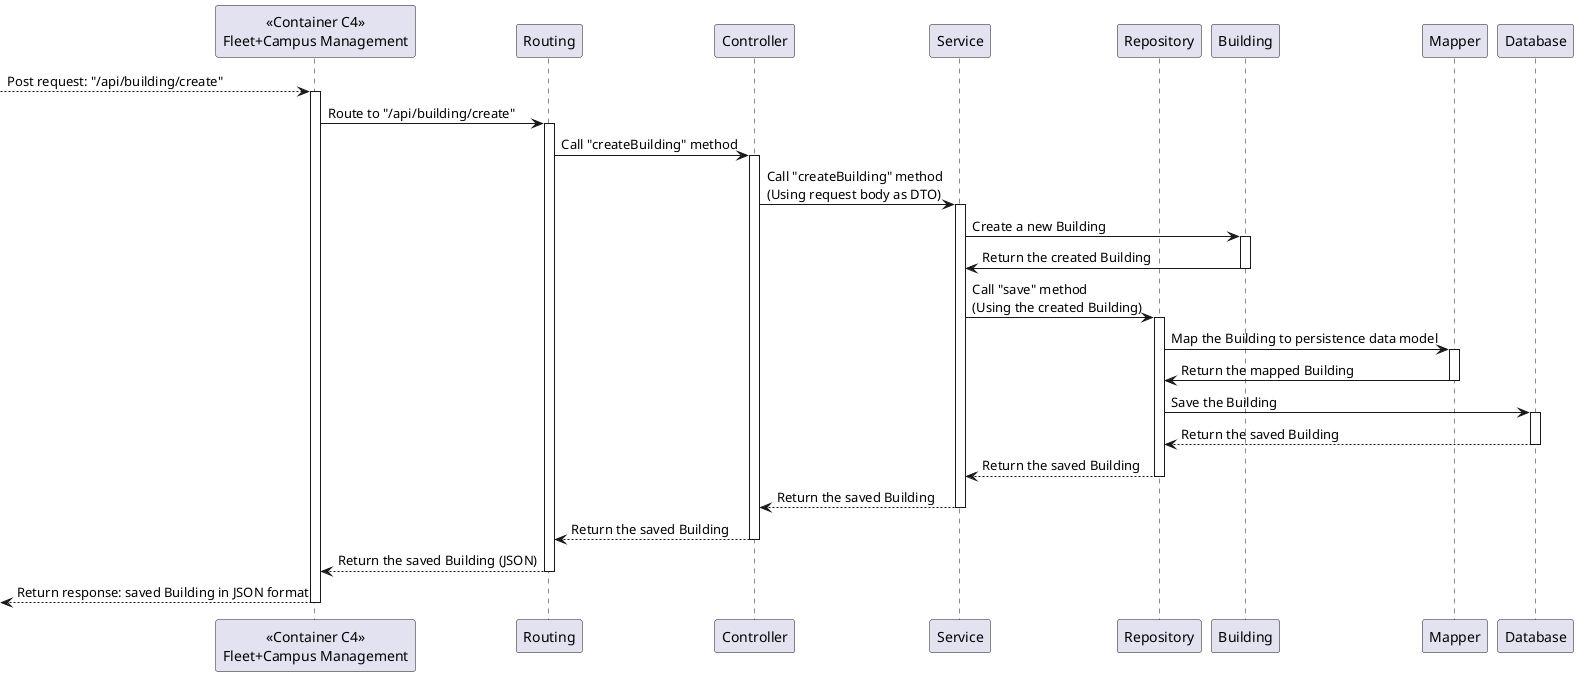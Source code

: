 @startuml
participant "<<Container C4>>\nFleet+Campus Management" as RDG
participant "Routing" as ROUT
participant "Controller" as CTR
participant "Service" as Serv
participant "Repository" as REPO 
participant "Building" as DOMAIN
participant "Mapper" as Mapper
participant "Database" as DB
--> RDG : Post request: "/api/building/create"
activate RDG
RDG -> ROUT : Route to "/api/building/create"
activate ROUT
ROUT -> CTR : Call "createBuilding" method
activate CTR
CTR -> Serv : Call "createBuilding" method\n(Using request body as DTO)
activate Serv
Serv -> DOMAIN : Create a new Building
activate DOMAIN
DOMAIN -> Serv : Return the created Building
deactivate DOMAIN
Serv -> REPO : Call "save" method\n(Using the created Building)
activate REPO
REPO -> Mapper : Map the Building to persistence data model
activate Mapper
Mapper -> REPO : Return the mapped Building
deactivate Mapper
REPO -> DB : Save the Building
activate DB
DB --> REPO : Return the saved Building
deactivate DB
REPO --> Serv : Return the saved Building
deactivate REPO
Serv --> CTR : Return the saved Building
deactivate Serv
CTR --> ROUT : Return the saved Building
deactivate CTR
ROUT --> RDG : Return the saved Building (JSON)
deactivate ROUT
<-- RDG: Return response: saved Building in JSON format
deactivate RDG

@enduml

